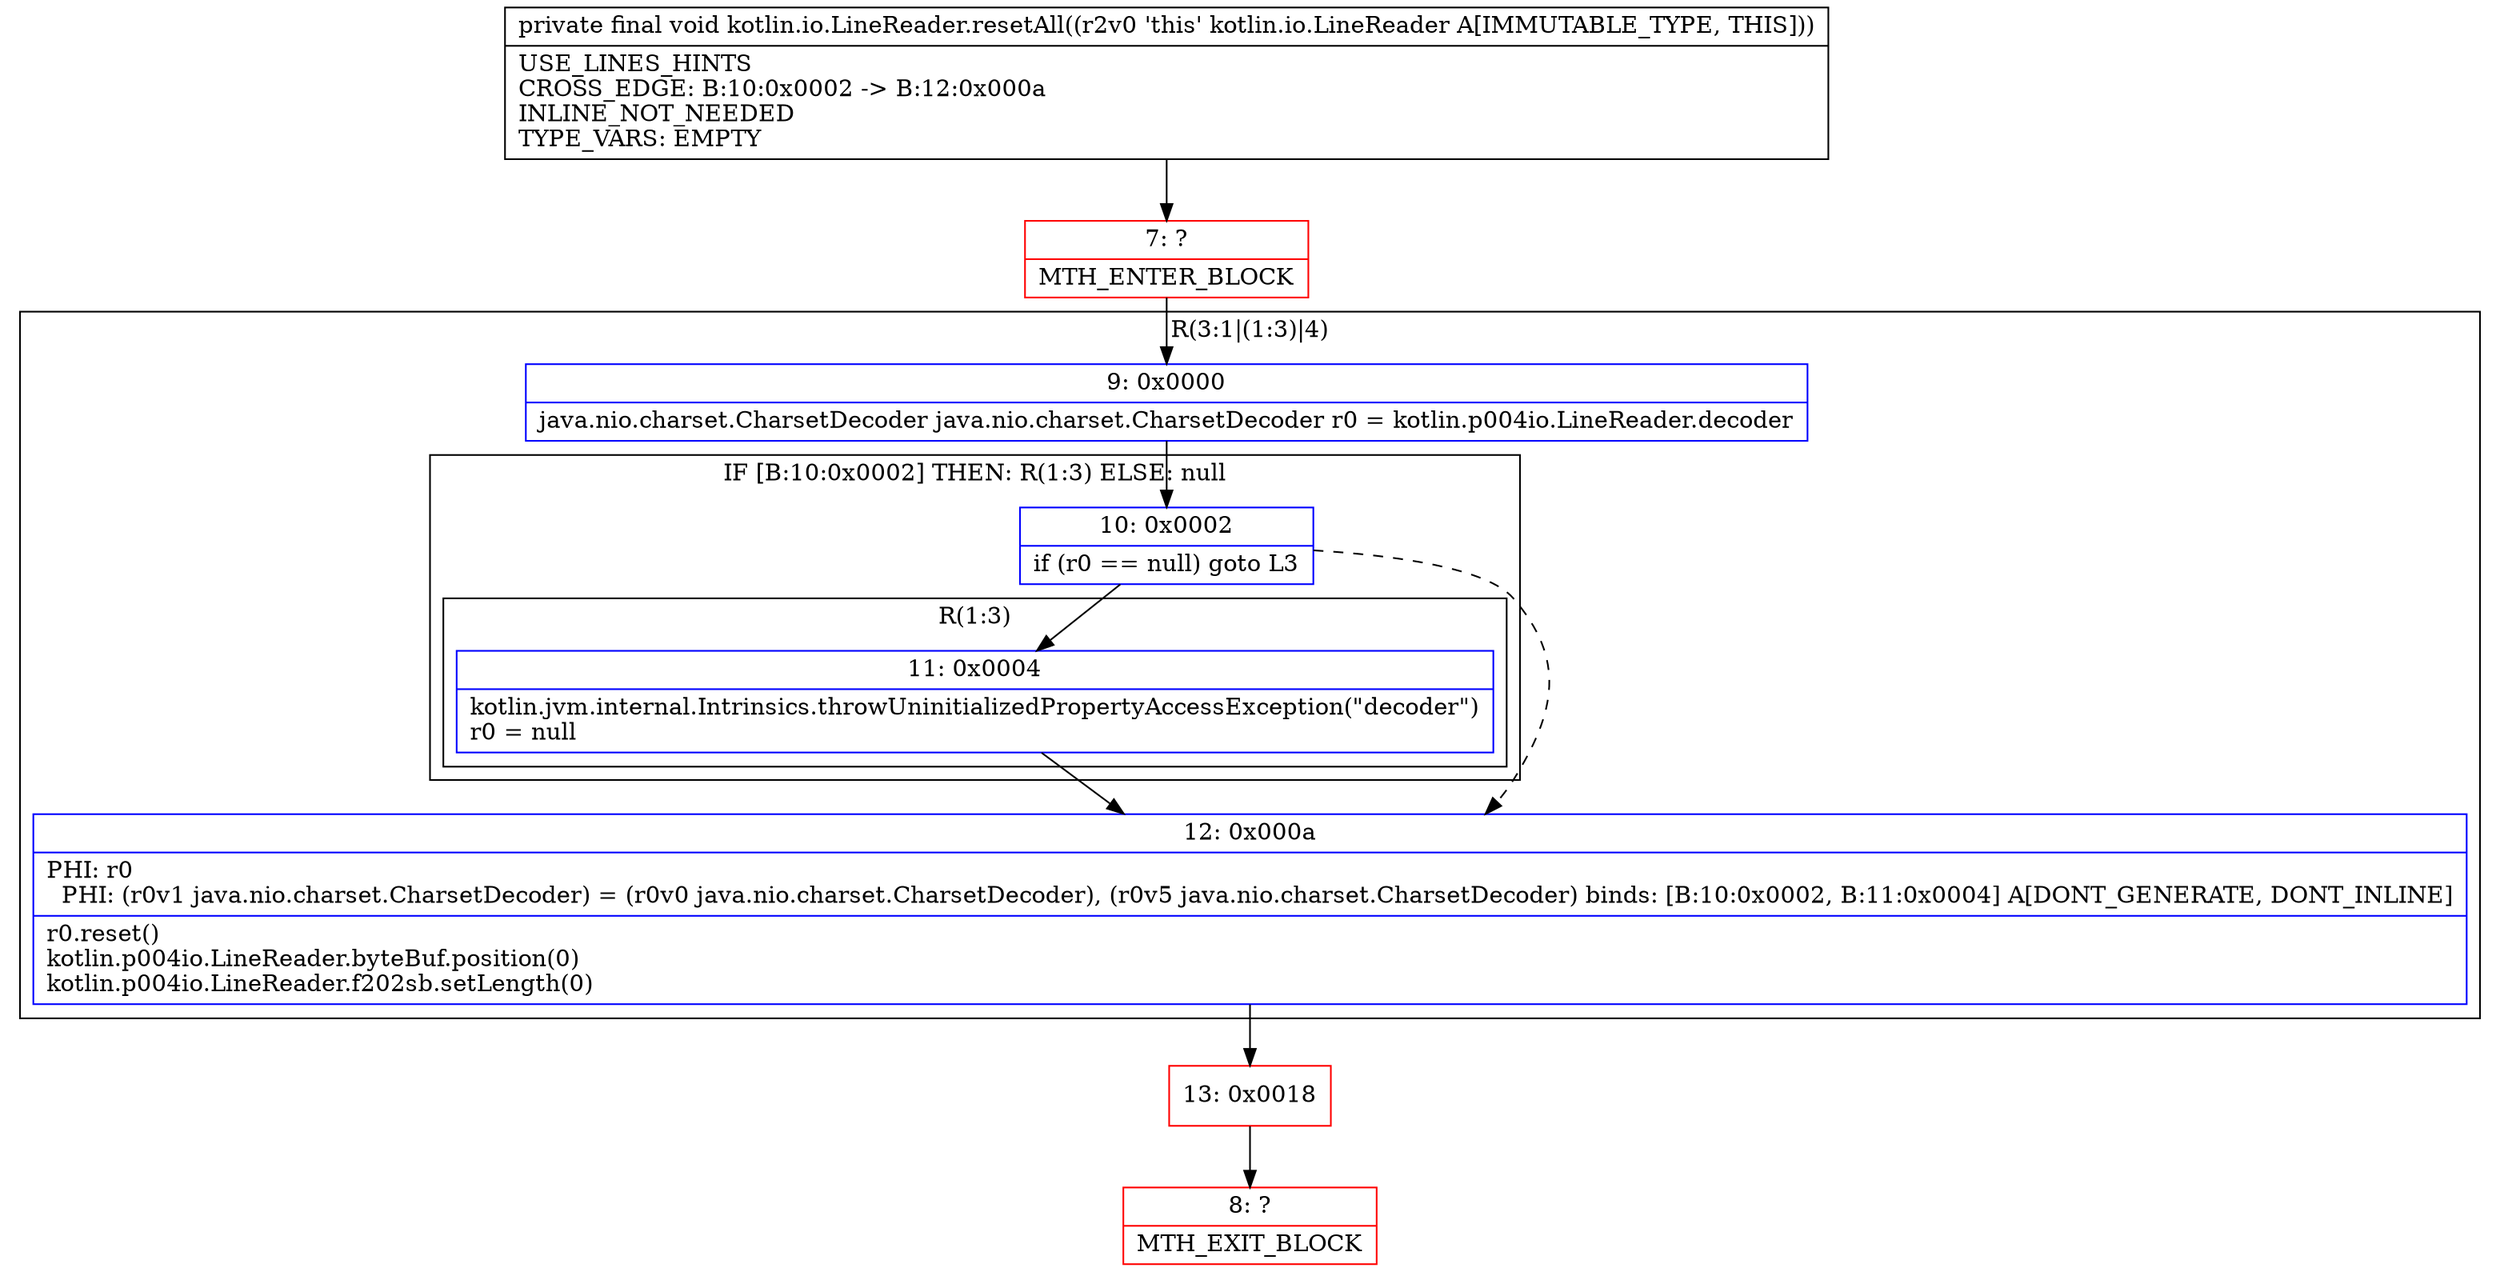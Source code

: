digraph "CFG forkotlin.io.LineReader.resetAll()V" {
subgraph cluster_Region_1994078129 {
label = "R(3:1|(1:3)|4)";
node [shape=record,color=blue];
Node_9 [shape=record,label="{9\:\ 0x0000|java.nio.charset.CharsetDecoder java.nio.charset.CharsetDecoder r0 = kotlin.p004io.LineReader.decoder\l}"];
subgraph cluster_IfRegion_1870522329 {
label = "IF [B:10:0x0002] THEN: R(1:3) ELSE: null";
node [shape=record,color=blue];
Node_10 [shape=record,label="{10\:\ 0x0002|if (r0 == null) goto L3\l}"];
subgraph cluster_Region_796460539 {
label = "R(1:3)";
node [shape=record,color=blue];
Node_11 [shape=record,label="{11\:\ 0x0004|kotlin.jvm.internal.Intrinsics.throwUninitializedPropertyAccessException(\"decoder\")\lr0 = null\l}"];
}
}
Node_12 [shape=record,label="{12\:\ 0x000a|PHI: r0 \l  PHI: (r0v1 java.nio.charset.CharsetDecoder) = (r0v0 java.nio.charset.CharsetDecoder), (r0v5 java.nio.charset.CharsetDecoder) binds: [B:10:0x0002, B:11:0x0004] A[DONT_GENERATE, DONT_INLINE]\l|r0.reset()\lkotlin.p004io.LineReader.byteBuf.position(0)\lkotlin.p004io.LineReader.f202sb.setLength(0)\l}"];
}
Node_7 [shape=record,color=red,label="{7\:\ ?|MTH_ENTER_BLOCK\l}"];
Node_13 [shape=record,color=red,label="{13\:\ 0x0018}"];
Node_8 [shape=record,color=red,label="{8\:\ ?|MTH_EXIT_BLOCK\l}"];
MethodNode[shape=record,label="{private final void kotlin.io.LineReader.resetAll((r2v0 'this' kotlin.io.LineReader A[IMMUTABLE_TYPE, THIS]))  | USE_LINES_HINTS\lCROSS_EDGE: B:10:0x0002 \-\> B:12:0x000a\lINLINE_NOT_NEEDED\lTYPE_VARS: EMPTY\l}"];
MethodNode -> Node_7;Node_9 -> Node_10;
Node_10 -> Node_11;
Node_10 -> Node_12[style=dashed];
Node_11 -> Node_12;
Node_12 -> Node_13;
Node_7 -> Node_9;
Node_13 -> Node_8;
}

